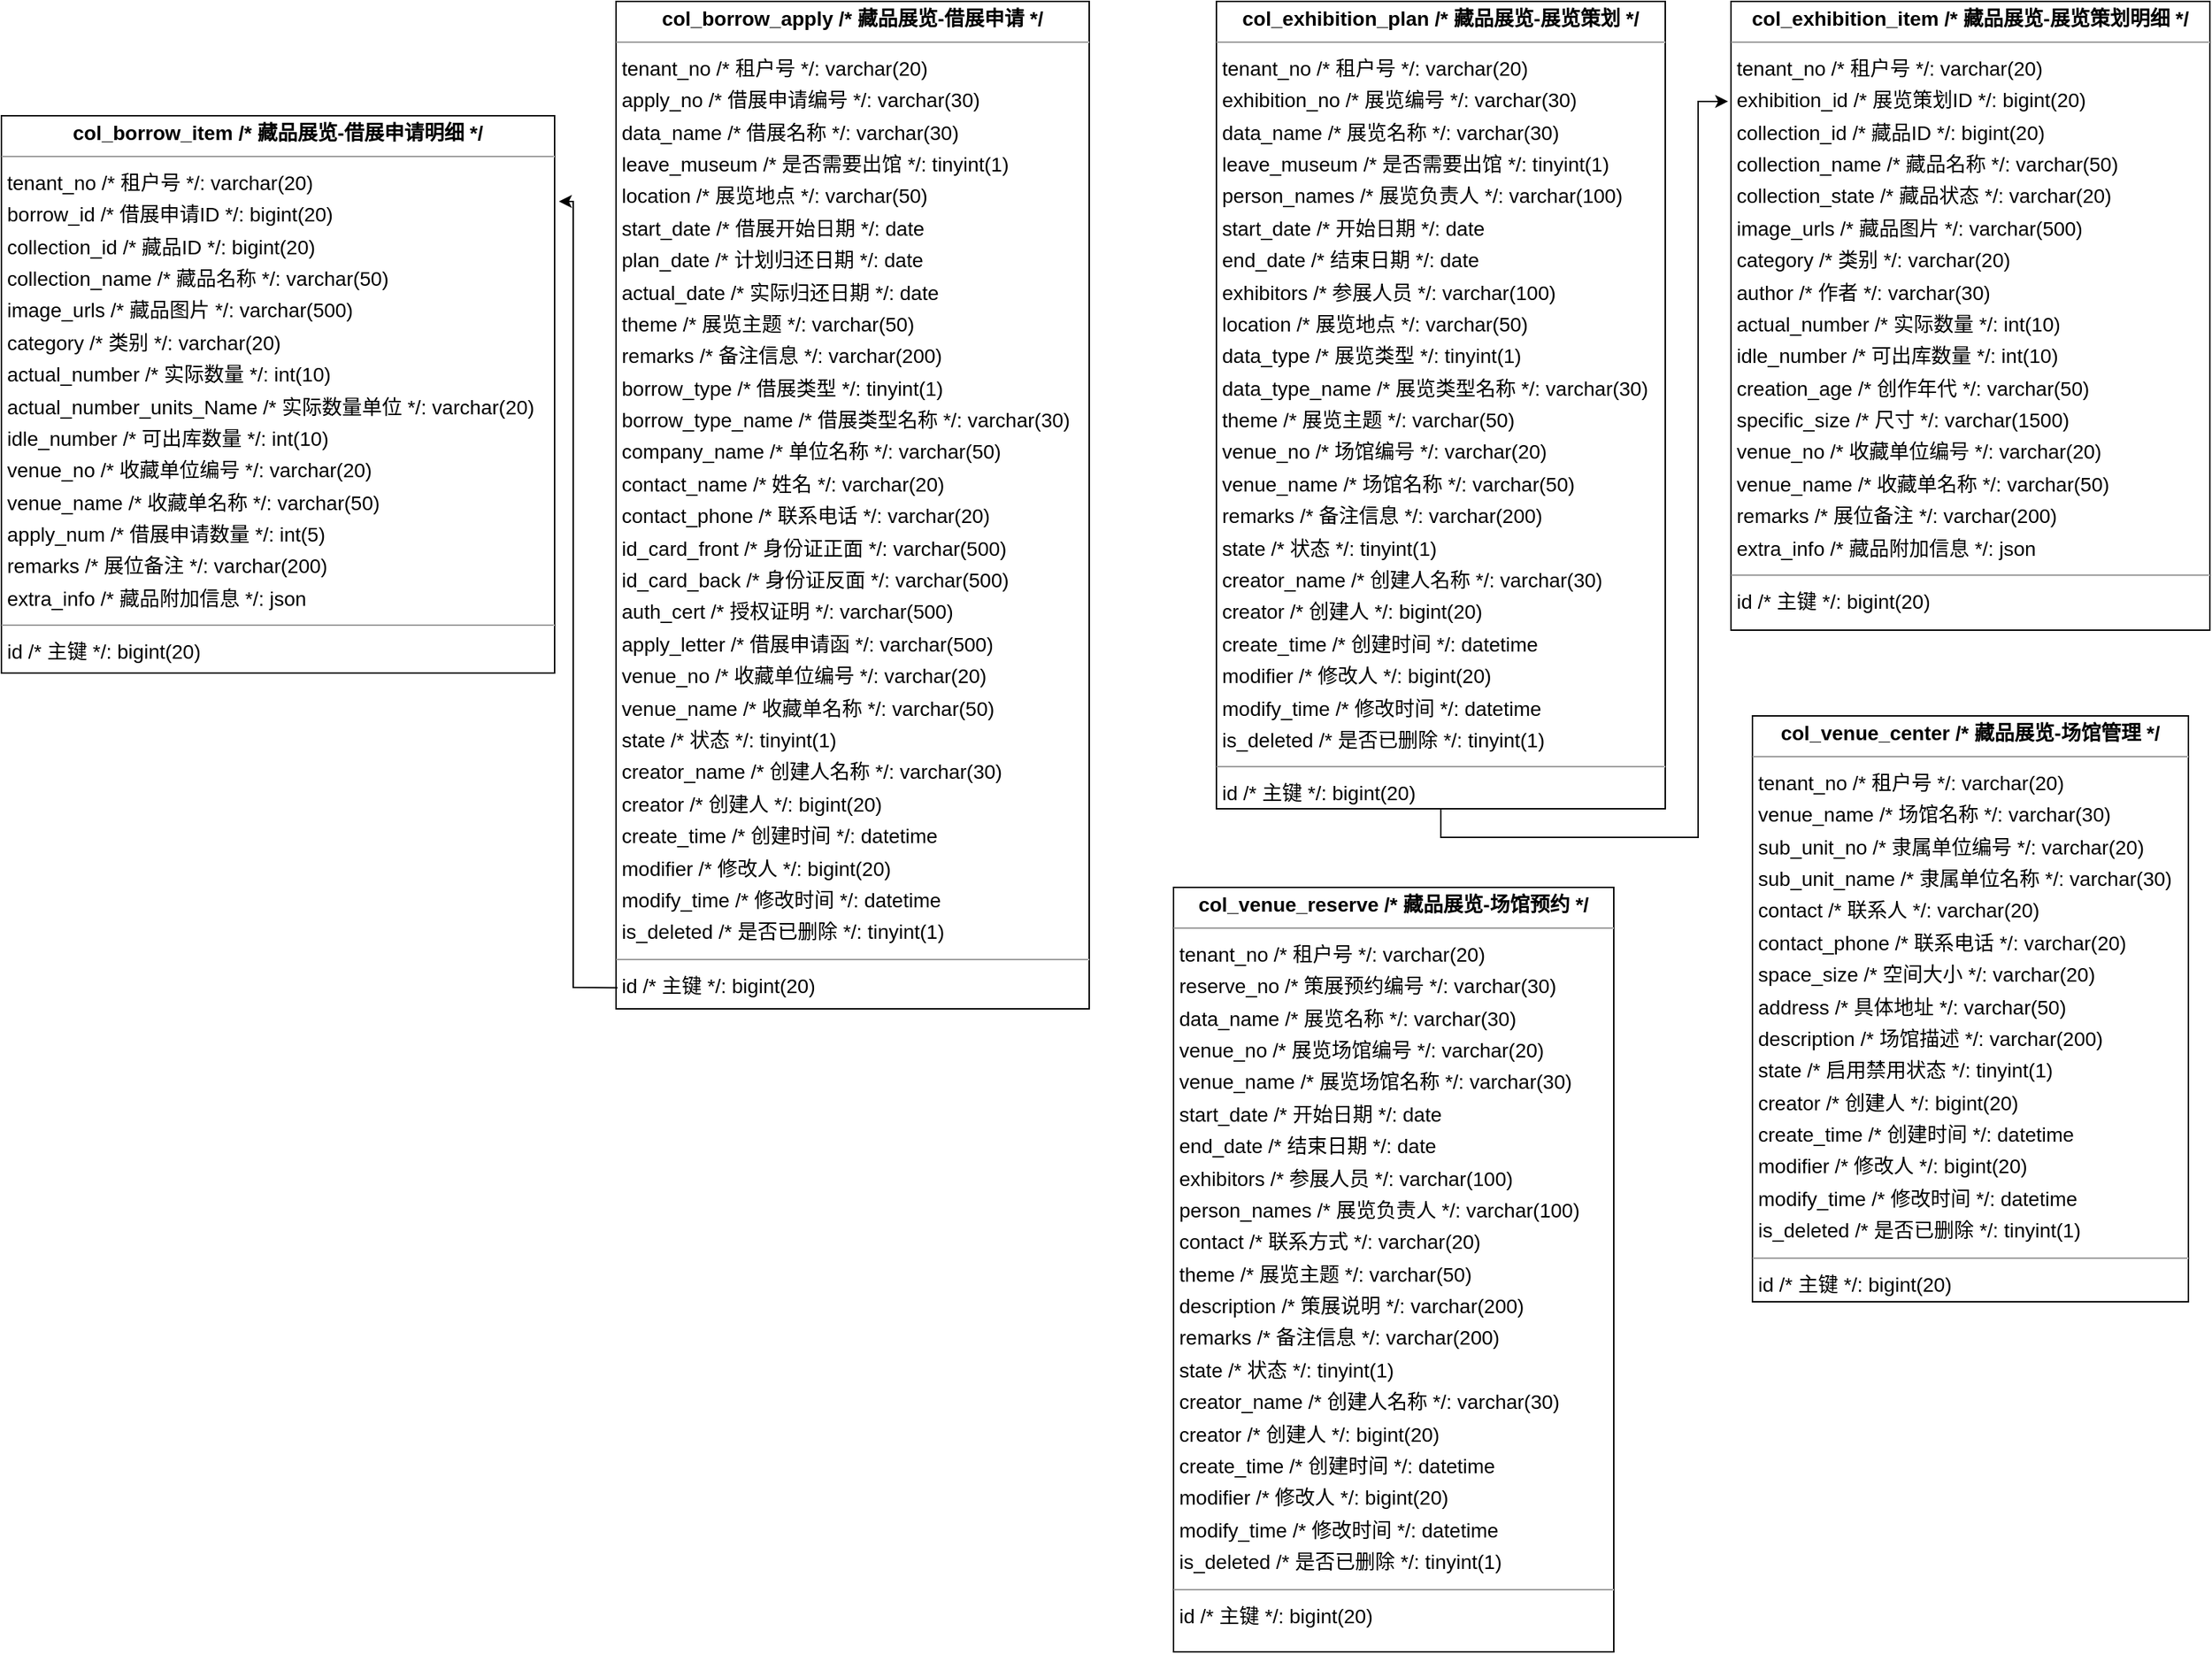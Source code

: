 <mxfile version="24.3.1" type="github">
  <diagram id="R2lEEEUBdFMjLlhIrx00" name="Page-1">
    <mxGraphModel dx="2284" dy="1861" grid="1" gridSize="10" guides="1" tooltips="1" connect="1" arrows="1" fold="1" page="1" pageScale="1" pageWidth="850" pageHeight="1100" math="0" shadow="0" extFonts="Permanent Marker^https://fonts.googleapis.com/css?family=Permanent+Marker">
      <root>
        <mxCell id="0" />
        <mxCell id="1" parent="0" />
        <mxCell id="AOjPIcd2L-onLZbWiGYc-1" value="&lt;p style=&quot;margin:0px;margin-top:4px;text-align:center;&quot;&gt;&lt;b&gt;col_borrow_apply  /* 藏品展览-借展申请 */&lt;/b&gt;&lt;/p&gt;&lt;hr size=&quot;1&quot;/&gt;&lt;p style=&quot;margin:0 0 0 4px;line-height:1.6;&quot;&gt; tenant_no  /* 租户号 */: varchar(20)&lt;br/&gt; apply_no  /* 借展申请编号 */: varchar(30)&lt;br/&gt; data_name  /* 借展名称 */: varchar(30)&lt;br/&gt; leave_museum  /* 是否需要出馆 */: tinyint(1)&lt;br/&gt; location  /* 展览地点 */: varchar(50)&lt;br/&gt; start_date  /* 借展开始日期 */: date&lt;br/&gt; plan_date  /* 计划归还日期 */: date&lt;br/&gt; actual_date  /* 实际归还日期 */: date&lt;br/&gt; theme  /* 展览主题 */: varchar(50)&lt;br/&gt; remarks  /* 备注信息 */: varchar(200)&lt;br/&gt; borrow_type  /* 借展类型 */: tinyint(1)&lt;br/&gt; borrow_type_name  /* 借展类型名称 */: varchar(30)&lt;br/&gt; company_name  /* 单位名称 */: varchar(50)&lt;br/&gt; contact_name  /* 姓名 */: varchar(20)&lt;br/&gt; contact_phone  /* 联系电话 */: varchar(20)&lt;br/&gt; id_card_front  /* 身份证正面 */: varchar(500)&lt;br/&gt; id_card_back  /* 身份证反面 */: varchar(500)&lt;br/&gt; auth_cert  /* 授权证明 */: varchar(500)&lt;br/&gt; apply_letter  /* 借展申请函 */: varchar(500)&lt;br/&gt; venue_no  /* 收藏单位编号 */: varchar(20)&lt;br/&gt; venue_name  /* 收藏单名称 */: varchar(50)&lt;br/&gt; state  /* 状态 */: tinyint(1)&lt;br/&gt; creator_name  /* 创建人名称 */: varchar(30)&lt;br/&gt; creator  /* 创建人 */: bigint(20)&lt;br/&gt; create_time  /* 创建时间 */: datetime&lt;br/&gt; modifier  /* 修改人 */: bigint(20)&lt;br/&gt; modify_time  /* 修改时间 */: datetime&lt;br/&gt; is_deleted  /* 是否已删除 */: tinyint(1)&lt;/p&gt;&lt;hr size=&quot;1&quot;/&gt;&lt;p style=&quot;margin:0 0 0 4px;line-height:1.6;&quot;&gt; id  /* 主键 */: bigint(20)&lt;/p&gt;" style="verticalAlign=top;align=left;overflow=fill;fontSize=14;fontFamily=Helvetica;html=1;rounded=0;shadow=0;comic=0;labelBackgroundColor=none;strokeWidth=1;" vertex="1" parent="1">
          <mxGeometry x="-320" y="-370" width="331" height="705" as="geometry" />
        </mxCell>
        <mxCell id="AOjPIcd2L-onLZbWiGYc-2" value="&lt;p style=&quot;margin:0px;margin-top:4px;text-align:center;&quot;&gt;&lt;b&gt;col_borrow_item  /* 藏品展览-借展申请明细 */&lt;/b&gt;&lt;/p&gt;&lt;hr size=&quot;1&quot;/&gt;&lt;p style=&quot;margin:0 0 0 4px;line-height:1.6;&quot;&gt; tenant_no  /* 租户号 */: varchar(20)&lt;br/&gt; borrow_id  /* 借展申请ID */: bigint(20)&lt;br/&gt; collection_id  /* 藏品ID */: bigint(20)&lt;br/&gt; collection_name  /* 藏品名称 */: varchar(50)&lt;br/&gt; image_urls  /* 藏品图片 */: varchar(500)&lt;br/&gt; category  /* 类别 */: varchar(20)&lt;br/&gt; actual_number  /* 实际数量 */: int(10)&lt;br/&gt; actual_number_units_Name  /* 实际数量单位 */: varchar(20)&lt;br/&gt; idle_number  /* 可出库数量 */: int(10)&lt;br/&gt; venue_no  /* 收藏单位编号 */: varchar(20)&lt;br/&gt; venue_name  /* 收藏单名称 */: varchar(50)&lt;br/&gt; apply_num  /* 借展申请数量 */: int(5)&lt;br/&gt; remarks  /* 展位备注 */: varchar(200)&lt;br/&gt; extra_info  /* 藏品附加信息 */: json&lt;/p&gt;&lt;hr size=&quot;1&quot;/&gt;&lt;p style=&quot;margin:0 0 0 4px;line-height:1.6;&quot;&gt; id  /* 主键 */: bigint(20)&lt;/p&gt;" style="verticalAlign=top;align=left;overflow=fill;fontSize=14;fontFamily=Helvetica;html=1;rounded=0;shadow=0;comic=0;labelBackgroundColor=none;strokeWidth=1;" vertex="1" parent="1">
          <mxGeometry x="-750" y="-290" width="387" height="390" as="geometry" />
        </mxCell>
        <mxCell id="AOjPIcd2L-onLZbWiGYc-3" value="&lt;p style=&quot;margin:0px;margin-top:4px;text-align:center;&quot;&gt;&lt;b&gt;col_exhibition_item  /* 藏品展览-展览策划明细 */&lt;/b&gt;&lt;/p&gt;&lt;hr size=&quot;1&quot;/&gt;&lt;p style=&quot;margin:0 0 0 4px;line-height:1.6;&quot;&gt; tenant_no  /* 租户号 */: varchar(20)&lt;br/&gt; exhibition_id  /* 展览策划ID */: bigint(20)&lt;br/&gt; collection_id  /* 藏品ID */: bigint(20)&lt;br/&gt; collection_name  /* 藏品名称 */: varchar(50)&lt;br/&gt; collection_state  /* 藏品状态 */: varchar(20)&lt;br/&gt; image_urls  /* 藏品图片 */: varchar(500)&lt;br/&gt; category  /* 类别 */: varchar(20)&lt;br/&gt; author  /* 作者 */: varchar(30)&lt;br/&gt; actual_number  /* 实际数量 */: int(10)&lt;br/&gt; idle_number  /* 可出库数量 */: int(10)&lt;br/&gt; creation_age  /* 创作年代 */: varchar(50)&lt;br/&gt; specific_size  /* 尺寸 */: varchar(1500)&lt;br/&gt; venue_no  /* 收藏单位编号 */: varchar(20)&lt;br/&gt; venue_name  /* 收藏单名称 */: varchar(50)&lt;br/&gt; remarks  /* 展位备注 */: varchar(200)&lt;br/&gt; extra_info  /* 藏品附加信息 */: json&lt;/p&gt;&lt;hr size=&quot;1&quot;/&gt;&lt;p style=&quot;margin:0 0 0 4px;line-height:1.6;&quot;&gt; id  /* 主键 */: bigint(20)&lt;/p&gt;" style="verticalAlign=top;align=left;overflow=fill;fontSize=14;fontFamily=Helvetica;html=1;rounded=0;shadow=0;comic=0;labelBackgroundColor=none;strokeWidth=1;" vertex="1" parent="1">
          <mxGeometry x="460" y="-370" width="335" height="440" as="geometry" />
        </mxCell>
        <mxCell id="AOjPIcd2L-onLZbWiGYc-8" style="edgeStyle=orthogonalEdgeStyle;rounded=0;orthogonalLoop=1;jettySize=auto;html=1;exitX=0.5;exitY=1;exitDx=0;exitDy=0;entryX=-0.006;entryY=0.159;entryDx=0;entryDy=0;entryPerimeter=0;" edge="1" parent="1" source="AOjPIcd2L-onLZbWiGYc-4" target="AOjPIcd2L-onLZbWiGYc-3">
          <mxGeometry relative="1" as="geometry">
            <mxPoint x="440" y="-30" as="targetPoint" />
          </mxGeometry>
        </mxCell>
        <mxCell id="AOjPIcd2L-onLZbWiGYc-4" value="&lt;p style=&quot;margin:0px;margin-top:4px;text-align:center;&quot;&gt;&lt;b&gt;col_exhibition_plan  /* 藏品展览-展览策划 */&lt;/b&gt;&lt;/p&gt;&lt;hr size=&quot;1&quot;/&gt;&lt;p style=&quot;margin:0 0 0 4px;line-height:1.6;&quot;&gt; tenant_no  /* 租户号 */: varchar(20)&lt;br/&gt; exhibition_no  /* 展览编号 */: varchar(30)&lt;br/&gt; data_name  /* 展览名称 */: varchar(30)&lt;br/&gt; leave_museum  /* 是否需要出馆 */: tinyint(1)&lt;br/&gt; person_names  /* 展览负责人 */: varchar(100)&lt;br/&gt; start_date  /* 开始日期 */: date&lt;br/&gt; end_date  /* 结束日期 */: date&lt;br/&gt; exhibitors  /* 参展人员 */: varchar(100)&lt;br/&gt; location  /* 展览地点 */: varchar(50)&lt;br/&gt; data_type  /* 展览类型 */: tinyint(1)&lt;br/&gt; data_type_name  /* 展览类型名称 */: varchar(30)&lt;br/&gt; theme  /* 展览主题 */: varchar(50)&lt;br/&gt; venue_no  /* 场馆编号 */: varchar(20)&lt;br/&gt; venue_name  /* 场馆名称 */: varchar(50)&lt;br/&gt; remarks  /* 备注信息 */: varchar(200)&lt;br/&gt; state  /* 状态 */: tinyint(1)&lt;br/&gt; creator_name  /* 创建人名称 */: varchar(30)&lt;br/&gt; creator  /* 创建人 */: bigint(20)&lt;br/&gt; create_time  /* 创建时间 */: datetime&lt;br/&gt; modifier  /* 修改人 */: bigint(20)&lt;br/&gt; modify_time  /* 修改时间 */: datetime&lt;br/&gt; is_deleted  /* 是否已删除 */: tinyint(1)&lt;/p&gt;&lt;hr size=&quot;1&quot;/&gt;&lt;p style=&quot;margin:0 0 0 4px;line-height:1.6;&quot;&gt; id  /* 主键 */: bigint(20)&lt;/p&gt;" style="verticalAlign=top;align=left;overflow=fill;fontSize=14;fontFamily=Helvetica;html=1;rounded=0;shadow=0;comic=0;labelBackgroundColor=none;strokeWidth=1;" vertex="1" parent="1">
          <mxGeometry x="100" y="-370" width="314" height="565" as="geometry" />
        </mxCell>
        <mxCell id="AOjPIcd2L-onLZbWiGYc-5" value="&lt;p style=&quot;margin:0px;margin-top:4px;text-align:center;&quot;&gt;&lt;b&gt;col_venue_center  /* 藏品展览-场馆管理 */&lt;/b&gt;&lt;/p&gt;&lt;hr size=&quot;1&quot;/&gt;&lt;p style=&quot;margin:0 0 0 4px;line-height:1.6;&quot;&gt; tenant_no  /* 租户号 */: varchar(20)&lt;br/&gt; venue_name  /* 场馆名称 */: varchar(30)&lt;br/&gt; sub_unit_no  /* 隶属单位编号 */: varchar(20)&lt;br/&gt; sub_unit_name  /* 隶属单位名称 */: varchar(30)&lt;br/&gt; contact  /* 联系人 */: varchar(20)&lt;br/&gt; contact_phone  /* 联系电话 */: varchar(20)&lt;br/&gt; space_size  /* 空间大小 */: varchar(20)&lt;br/&gt; address  /* 具体地址 */: varchar(50)&lt;br/&gt; description  /* 场馆描述 */: varchar(200)&lt;br/&gt; state  /* 启用禁用状态 */: tinyint(1)&lt;br/&gt; creator  /* 创建人 */: bigint(20)&lt;br/&gt; create_time  /* 创建时间 */: datetime&lt;br/&gt; modifier  /* 修改人 */: bigint(20)&lt;br/&gt; modify_time  /* 修改时间 */: datetime&lt;br/&gt; is_deleted  /* 是否已删除 */: tinyint(1)&lt;/p&gt;&lt;hr size=&quot;1&quot;/&gt;&lt;p style=&quot;margin:0 0 0 4px;line-height:1.6;&quot;&gt; id  /* 主键 */: bigint(20)&lt;/p&gt;" style="verticalAlign=top;align=left;overflow=fill;fontSize=14;fontFamily=Helvetica;html=1;rounded=0;shadow=0;comic=0;labelBackgroundColor=none;strokeWidth=1;" vertex="1" parent="1">
          <mxGeometry x="475" y="130" width="305" height="410" as="geometry" />
        </mxCell>
        <mxCell id="AOjPIcd2L-onLZbWiGYc-6" value="&lt;p style=&quot;margin:0px;margin-top:4px;text-align:center;&quot;&gt;&lt;b&gt;col_venue_reserve  /* 藏品展览-场馆预约 */&lt;/b&gt;&lt;/p&gt;&lt;hr size=&quot;1&quot;/&gt;&lt;p style=&quot;margin:0 0 0 4px;line-height:1.6;&quot;&gt; tenant_no  /* 租户号 */: varchar(20)&lt;br/&gt; reserve_no  /* 策展预约编号 */: varchar(30)&lt;br/&gt; data_name  /* 展览名称 */: varchar(30)&lt;br/&gt; venue_no  /* 展览场馆编号 */: varchar(20)&lt;br/&gt; venue_name  /* 展览场馆名称 */: varchar(30)&lt;br/&gt; start_date  /* 开始日期 */: date&lt;br/&gt; end_date  /* 结束日期 */: date&lt;br/&gt; exhibitors  /* 参展人员 */: varchar(100)&lt;br/&gt; person_names  /* 展览负责人 */: varchar(100)&lt;br/&gt; contact  /* 联系方式 */: varchar(20)&lt;br/&gt; theme  /* 展览主题 */: varchar(50)&lt;br/&gt; description  /* 策展说明 */: varchar(200)&lt;br/&gt; remarks  /* 备注信息 */: varchar(200)&lt;br/&gt; state  /* 状态 */: tinyint(1)&lt;br/&gt; creator_name  /* 创建人名称 */: varchar(30)&lt;br/&gt; creator  /* 创建人 */: bigint(20)&lt;br/&gt; create_time  /* 创建时间 */: datetime&lt;br/&gt; modifier  /* 修改人 */: bigint(20)&lt;br/&gt; modify_time  /* 修改时间 */: datetime&lt;br/&gt; is_deleted  /* 是否已删除 */: tinyint(1)&lt;/p&gt;&lt;hr size=&quot;1&quot;/&gt;&lt;p style=&quot;margin:0 0 0 4px;line-height:1.6;&quot;&gt; id  /* 主键 */: bigint(20)&lt;/p&gt;" style="verticalAlign=top;align=left;overflow=fill;fontSize=14;fontFamily=Helvetica;html=1;rounded=0;shadow=0;comic=0;labelBackgroundColor=none;strokeWidth=1;" vertex="1" parent="1">
          <mxGeometry x="70" y="250" width="308" height="535" as="geometry" />
        </mxCell>
        <mxCell id="AOjPIcd2L-onLZbWiGYc-7" value="" style="endArrow=classic;html=1;rounded=0;exitX=0.003;exitY=0.979;exitDx=0;exitDy=0;exitPerimeter=0;" edge="1" parent="1" source="AOjPIcd2L-onLZbWiGYc-1">
          <mxGeometry width="50" height="50" relative="1" as="geometry">
            <mxPoint x="-420" y="350" as="sourcePoint" />
            <mxPoint x="-360" y="-230" as="targetPoint" />
            <Array as="points">
              <mxPoint x="-350" y="320" />
              <mxPoint x="-350" y="-230" />
            </Array>
          </mxGeometry>
        </mxCell>
      </root>
    </mxGraphModel>
  </diagram>
</mxfile>
